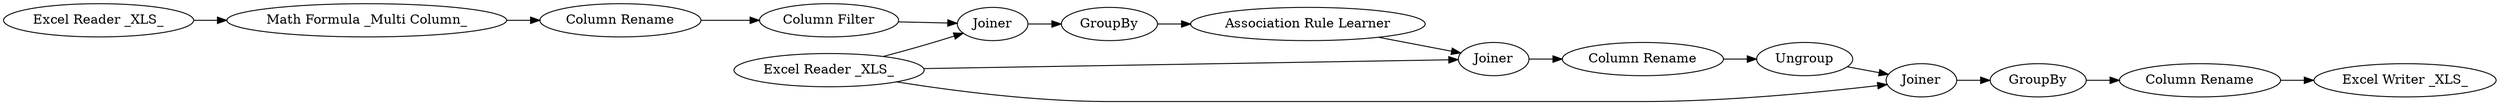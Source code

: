 digraph {
	1 [label="Excel Reader _XLS_"]
	2 [label=GroupBy]
	3 [label="Math Formula _Multi Column_"]
	4 [label="Column Rename"]
	5 [label="Column Filter"]
	7 [label=Joiner]
	8 [label="Association Rule Learner"]
	9 [label=Joiner]
	10 [label="Excel Reader _XLS_"]
	11 [label="Column Rename"]
	12 [label=Ungroup]
	13 [label=Joiner]
	14 [label=GroupBy]
	15 [label="Column Rename"]
	16 [label="Excel Writer _XLS_"]
	1 -> 3
	2 -> 8
	3 -> 4
	4 -> 5
	5 -> 7
	7 -> 2
	8 -> 9
	9 -> 11
	10 -> 7
	10 -> 9
	10 -> 13
	11 -> 12
	12 -> 13
	13 -> 14
	14 -> 15
	15 -> 16
	rankdir=LR
}
